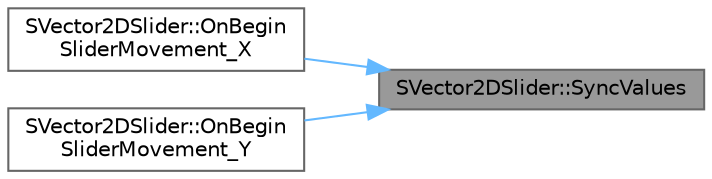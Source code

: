 digraph "SVector2DSlider::SyncValues"
{
 // INTERACTIVE_SVG=YES
 // LATEX_PDF_SIZE
  bgcolor="transparent";
  edge [fontname=Helvetica,fontsize=10,labelfontname=Helvetica,labelfontsize=10];
  node [fontname=Helvetica,fontsize=10,shape=box,height=0.2,width=0.4];
  rankdir="RL";
  Node1 [id="Node000001",label="SVector2DSlider::SyncValues",height=0.2,width=0.4,color="gray40", fillcolor="grey60", style="filled", fontcolor="black",tooltip=" "];
  Node1 -> Node2 [id="edge1_Node000001_Node000002",dir="back",color="steelblue1",style="solid",tooltip=" "];
  Node2 [id="Node000002",label="SVector2DSlider::OnBegin\lSliderMovement_X",height=0.2,width=0.4,color="grey40", fillcolor="white", style="filled",URL="$d0/d1b/classSVector2DSlider.html#a6b40f0a9a19a1edc644e725f8edfaf23",tooltip="Called when the slider begins to move."];
  Node1 -> Node3 [id="edge2_Node000001_Node000003",dir="back",color="steelblue1",style="solid",tooltip=" "];
  Node3 [id="Node000003",label="SVector2DSlider::OnBegin\lSliderMovement_Y",height=0.2,width=0.4,color="grey40", fillcolor="white", style="filled",URL="$d0/d1b/classSVector2DSlider.html#a36ec2f7a3ee8fa859860a38d42412bf3",tooltip="Called when the slider begins to move."];
}
